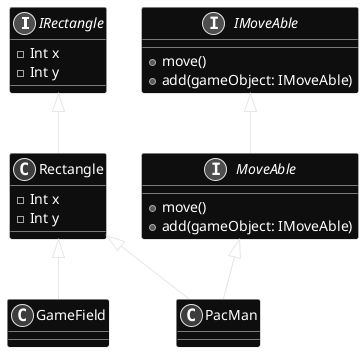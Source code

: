 @startuml
skinparam backgroundcolor transparent
skinparam monochrome reverse
skinparam shadowing false


interface IRectangle {
  -Int x
  -Int y
}

class Rectangle {
  -Int x
  -Int y
}

interface IMoveAble {
    + move()
    + add(gameObject: IMoveAble)
}

interface MoveAble {
    + move()
    + add(gameObject: IMoveAble)
}


IMoveAble <|-- MoveAble
IRectangle <|-- Rectangle
Rectangle <|-- GameField
Rectangle <|-- PacMan
MoveAble <|-- PacMan

@enduml